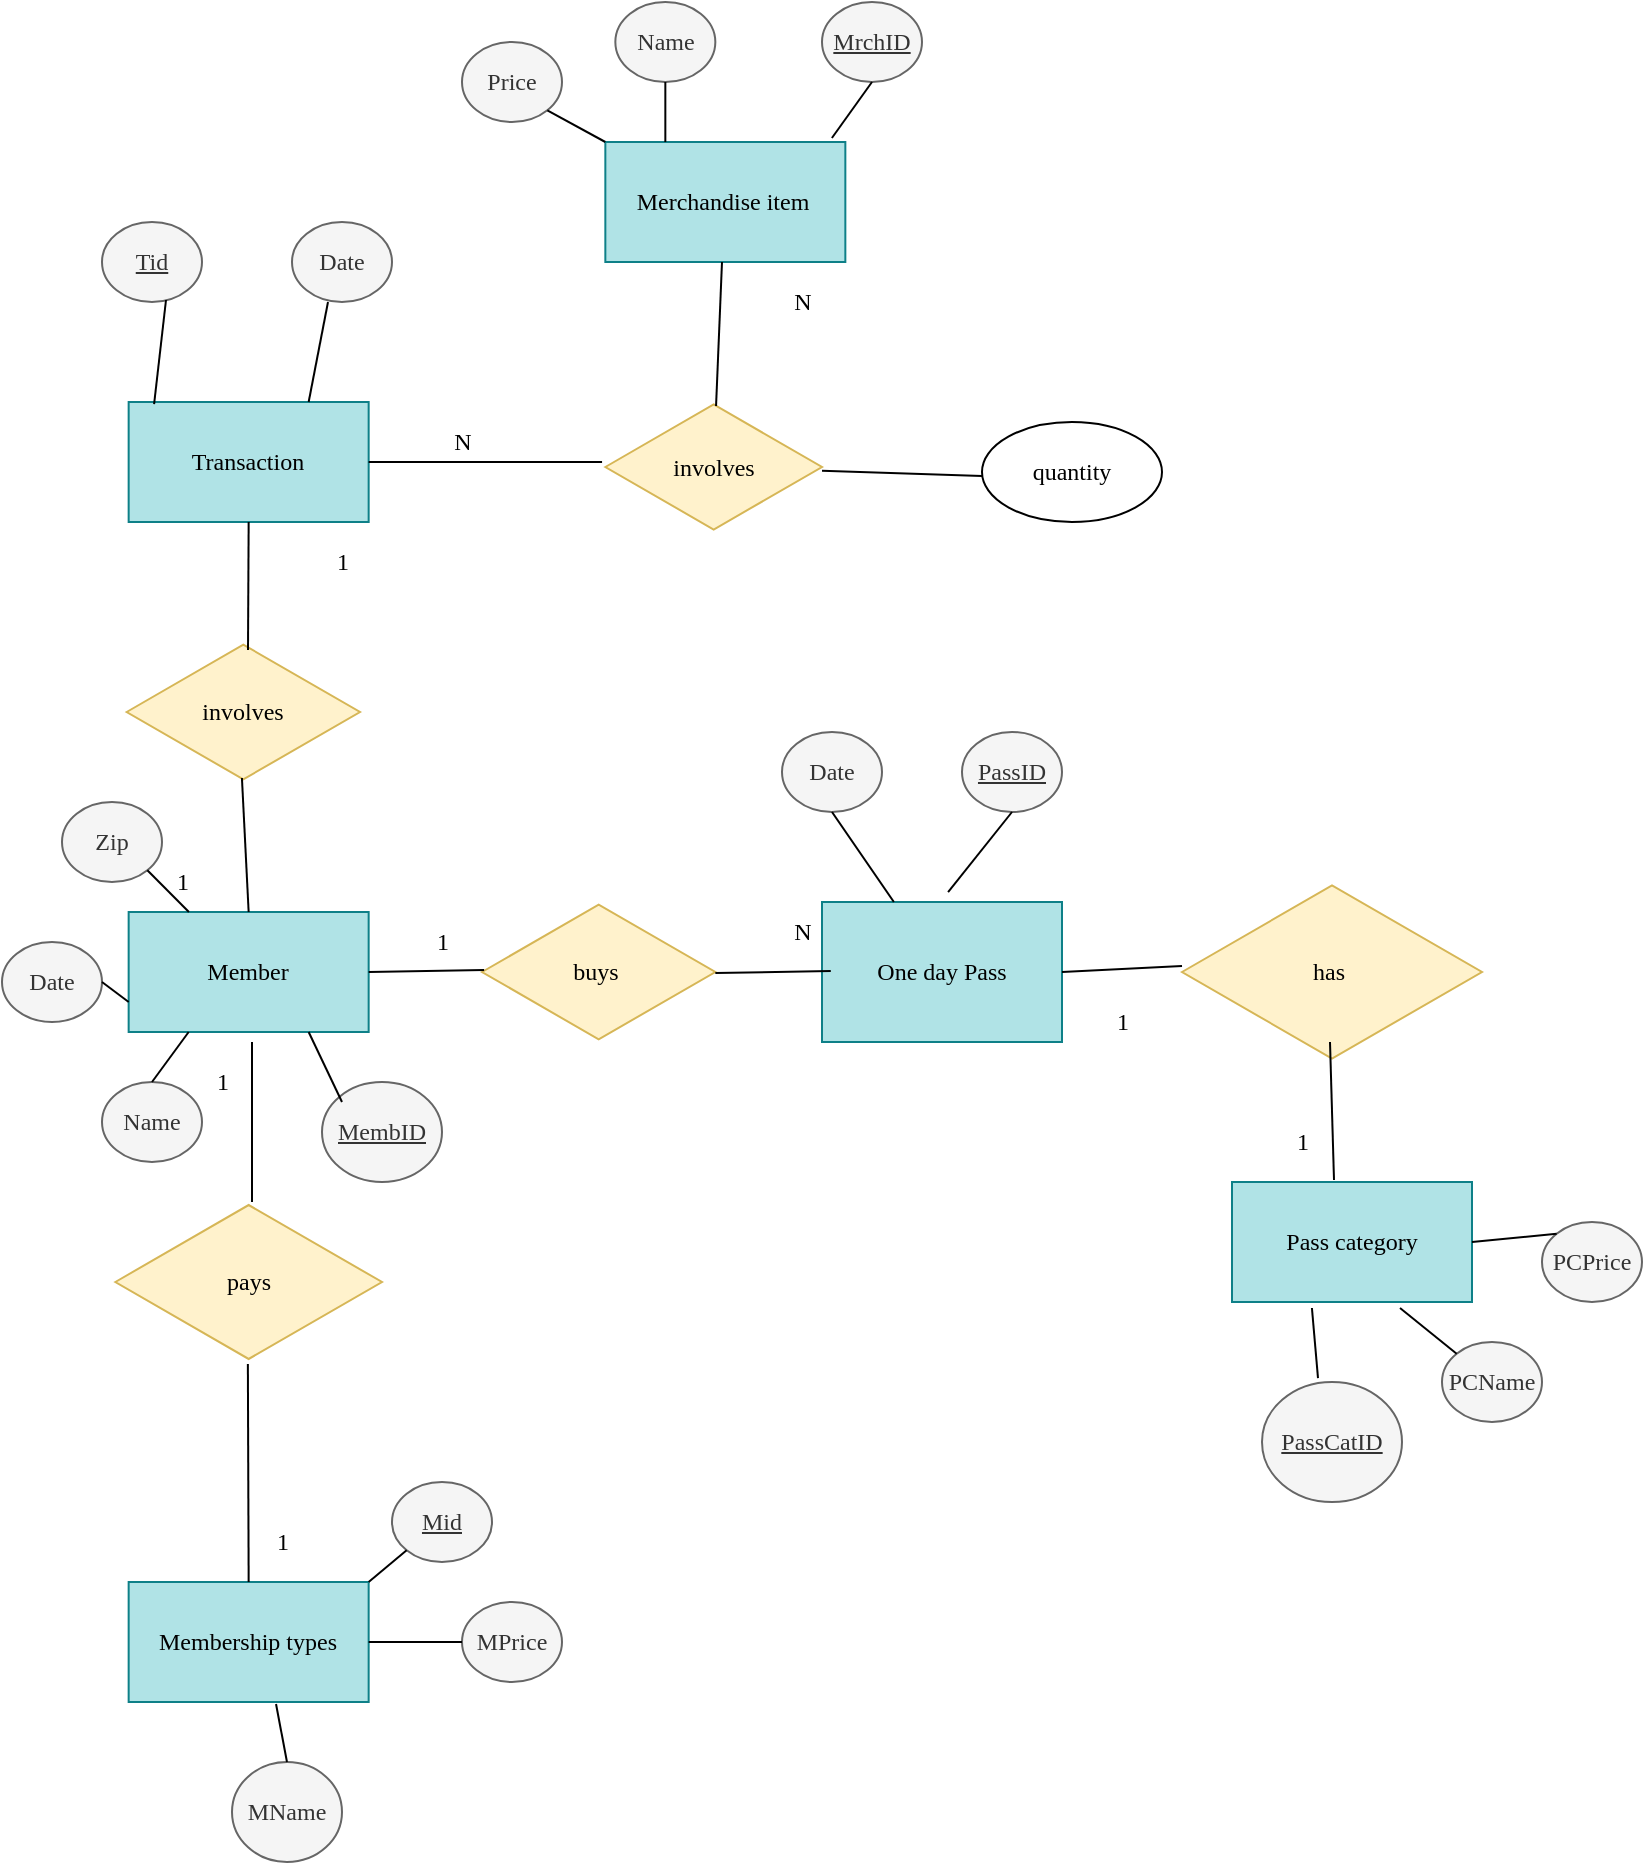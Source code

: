 <mxfile version="12.9.3" type="device"><diagram id="C5RBs43oDa-KdzZeNtuy" name="Page-1"><mxGraphModel dx="1695" dy="401" grid="1" gridSize="10" guides="1" tooltips="1" connect="1" arrows="1" fold="1" page="1" pageScale="1" pageWidth="827" pageHeight="1169" math="0" shadow="0"><root><mxCell id="WIyWlLk6GJQsqaUBKTNV-0"/><mxCell id="WIyWlLk6GJQsqaUBKTNV-1" parent="WIyWlLk6GJQsqaUBKTNV-0"/><mxCell id="L2iZ_SeLXm_2eEJYHiEt-24" value="&lt;font face=&quot;Verdana&quot;&gt;Merchandise item&amp;nbsp;&lt;/font&gt;" style="rounded=0;whiteSpace=wrap;html=1;fillColor=#b0e3e6;strokeColor=#0e8088;fontFamily=Garamond;align=center;" vertex="1" parent="WIyWlLk6GJQsqaUBKTNV-1"><mxGeometry x="291.67" y="290" width="120" height="60" as="geometry"/></mxCell><mxCell id="L2iZ_SeLXm_2eEJYHiEt-25" value="&lt;div style=&quot;text-align: justify&quot;&gt;&lt;span style=&quot;font-family: &amp;#34;verdana&amp;#34;&quot;&gt;Membership types&lt;/span&gt;&lt;/div&gt;" style="rounded=0;whiteSpace=wrap;html=1;fillColor=#b0e3e6;strokeColor=#0e8088;" vertex="1" parent="WIyWlLk6GJQsqaUBKTNV-1"><mxGeometry x="53.33" y="1010" width="120" height="60" as="geometry"/></mxCell><mxCell id="L2iZ_SeLXm_2eEJYHiEt-26" value="&lt;font face=&quot;Verdana&quot;&gt;Member&lt;/font&gt;" style="rounded=0;whiteSpace=wrap;html=1;fillColor=#b0e3e6;strokeColor=#0e8088;" vertex="1" parent="WIyWlLk6GJQsqaUBKTNV-1"><mxGeometry x="53.33" y="675" width="120" height="60" as="geometry"/></mxCell><mxCell id="L2iZ_SeLXm_2eEJYHiEt-28" value="&lt;font face=&quot;Verdana&quot;&gt;Pass category&lt;/font&gt;" style="rounded=0;whiteSpace=wrap;html=1;fillColor=#b0e3e6;strokeColor=#0e8088;align=center;" vertex="1" parent="WIyWlLk6GJQsqaUBKTNV-1"><mxGeometry x="605" y="810" width="120" height="60" as="geometry"/></mxCell><mxCell id="L2iZ_SeLXm_2eEJYHiEt-29" value="&lt;font face=&quot;Verdana&quot;&gt;Transaction&lt;/font&gt;" style="rounded=0;whiteSpace=wrap;html=1;fillColor=#b0e3e6;strokeColor=#0e8088;" vertex="1" parent="WIyWlLk6GJQsqaUBKTNV-1"><mxGeometry x="53.33" y="420" width="120" height="60" as="geometry"/></mxCell><mxCell id="L2iZ_SeLXm_2eEJYHiEt-30" value="&lt;font face=&quot;Verdana&quot;&gt;One day Pass&lt;/font&gt;" style="rounded=0;whiteSpace=wrap;html=1;fillColor=#b0e3e6;strokeColor=#0e8088;" vertex="1" parent="WIyWlLk6GJQsqaUBKTNV-1"><mxGeometry x="400" y="670" width="120" height="70" as="geometry"/></mxCell><mxCell id="L2iZ_SeLXm_2eEJYHiEt-32" value="&lt;font face=&quot;Verdana&quot;&gt;has&lt;/font&gt;&amp;nbsp;" style="html=1;whiteSpace=wrap;aspect=fixed;shape=isoRectangle;fontFamily=Garamond;fillColor=#fff2cc;strokeColor=#d6b656;" vertex="1" parent="WIyWlLk6GJQsqaUBKTNV-1"><mxGeometry x="580" y="660" width="150" height="90" as="geometry"/></mxCell><mxCell id="L2iZ_SeLXm_2eEJYHiEt-33" value="&lt;font face=&quot;Verdana&quot;&gt;involves&lt;/font&gt;" style="html=1;whiteSpace=wrap;aspect=fixed;shape=isoRectangle;fontFamily=Garamond;fillColor=#fff2cc;strokeColor=#d6b656;" vertex="1" parent="WIyWlLk6GJQsqaUBKTNV-1"><mxGeometry x="291.67" y="420" width="108.33" height="65" as="geometry"/></mxCell><mxCell id="L2iZ_SeLXm_2eEJYHiEt-34" value="&lt;font face=&quot;Verdana&quot;&gt;buys&amp;nbsp;&lt;/font&gt;" style="html=1;whiteSpace=wrap;aspect=fixed;shape=isoRectangle;fontFamily=Garamond;fillColor=#fff2cc;strokeColor=#d6b656;" vertex="1" parent="WIyWlLk6GJQsqaUBKTNV-1"><mxGeometry x="230" y="670" width="116.67" height="70" as="geometry"/></mxCell><mxCell id="L2iZ_SeLXm_2eEJYHiEt-37" value="&lt;font face=&quot;Verdana&quot;&gt;involves&lt;/font&gt;" style="html=1;whiteSpace=wrap;aspect=fixed;shape=isoRectangle;fontFamily=Garamond;fillColor=#fff2cc;strokeColor=#d6b656;" vertex="1" parent="WIyWlLk6GJQsqaUBKTNV-1"><mxGeometry x="52.33" y="540" width="116.67" height="70" as="geometry"/></mxCell><mxCell id="L2iZ_SeLXm_2eEJYHiEt-39" value="&lt;font face=&quot;Verdana&quot;&gt;pays&lt;/font&gt;" style="html=1;whiteSpace=wrap;aspect=fixed;shape=isoRectangle;fontFamily=Garamond;fillColor=#fff2cc;strokeColor=#d6b656;" vertex="1" parent="WIyWlLk6GJQsqaUBKTNV-1"><mxGeometry x="46.67" y="820" width="133.33" height="80" as="geometry"/></mxCell><mxCell id="L2iZ_SeLXm_2eEJYHiEt-41" value="" style="endArrow=none;html=1;fontFamily=Garamond;" edge="1" parent="WIyWlLk6GJQsqaUBKTNV-1"><mxGeometry width="50" height="50" relative="1" as="geometry"><mxPoint x="115" y="740" as="sourcePoint"/><mxPoint x="115" y="820" as="targetPoint"/><Array as="points"/></mxGeometry></mxCell><mxCell id="L2iZ_SeLXm_2eEJYHiEt-43" value="" style="endArrow=none;html=1;fontFamily=Garamond;entryX=0.009;entryY=0.486;entryDx=0;entryDy=0;entryPerimeter=0;exitX=1;exitY=0.5;exitDx=0;exitDy=0;" edge="1" parent="WIyWlLk6GJQsqaUBKTNV-1" source="L2iZ_SeLXm_2eEJYHiEt-26" target="L2iZ_SeLXm_2eEJYHiEt-34"><mxGeometry width="50" height="50" relative="1" as="geometry"><mxPoint x="390" y="550" as="sourcePoint"/><mxPoint x="440" y="500" as="targetPoint"/></mxGeometry></mxCell><mxCell id="L2iZ_SeLXm_2eEJYHiEt-45" value="" style="endArrow=none;html=1;fontFamily=Garamond;entryX=0.5;entryY=0;entryDx=0;entryDy=0;exitX=0.497;exitY=1.013;exitDx=0;exitDy=0;exitPerimeter=0;" edge="1" parent="WIyWlLk6GJQsqaUBKTNV-1" source="L2iZ_SeLXm_2eEJYHiEt-39" target="L2iZ_SeLXm_2eEJYHiEt-25"><mxGeometry width="50" height="50" relative="1" as="geometry"><mxPoint x="53.33" y="960" as="sourcePoint"/><mxPoint x="163.33" y="940" as="targetPoint"/><Array as="points"/></mxGeometry></mxCell><mxCell id="L2iZ_SeLXm_2eEJYHiEt-54" value="" style="endArrow=none;html=1;fontFamily=Garamond;entryX=0.009;entryY=0.486;entryDx=0;entryDy=0;entryPerimeter=0;exitX=1;exitY=0.5;exitDx=0;exitDy=0;" edge="1" parent="WIyWlLk6GJQsqaUBKTNV-1"><mxGeometry width="50" height="50" relative="1" as="geometry"><mxPoint x="346.67" y="705.48" as="sourcePoint"/><mxPoint x="404.39" y="704.5" as="targetPoint"/></mxGeometry></mxCell><mxCell id="L2iZ_SeLXm_2eEJYHiEt-56" value="1" style="text;html=1;align=center;verticalAlign=middle;resizable=0;points=[];autosize=1;fontFamily=Garamond;" vertex="1" parent="WIyWlLk6GJQsqaUBKTNV-1"><mxGeometry x="120" y="980" width="20" height="20" as="geometry"/></mxCell><mxCell id="L2iZ_SeLXm_2eEJYHiEt-57" value="" style="endArrow=none;html=1;fontFamily=Garamond;exitX=0.425;exitY=-0.017;exitDx=0;exitDy=0;exitPerimeter=0;" edge="1" parent="WIyWlLk6GJQsqaUBKTNV-1" source="L2iZ_SeLXm_2eEJYHiEt-28"><mxGeometry width="50" height="50" relative="1" as="geometry"><mxPoint x="440" y="830" as="sourcePoint"/><mxPoint x="654" y="740" as="targetPoint"/></mxGeometry></mxCell><mxCell id="L2iZ_SeLXm_2eEJYHiEt-58" value="" style="endArrow=none;html=1;fontFamily=Garamond;entryX=0;entryY=0.467;entryDx=0;entryDy=0;entryPerimeter=0;exitX=1;exitY=0.5;exitDx=0;exitDy=0;" edge="1" parent="WIyWlLk6GJQsqaUBKTNV-1" source="L2iZ_SeLXm_2eEJYHiEt-30" target="L2iZ_SeLXm_2eEJYHiEt-32"><mxGeometry width="50" height="50" relative="1" as="geometry"><mxPoint x="532.28" y="700.48" as="sourcePoint"/><mxPoint x="590.0" y="699.5" as="targetPoint"/></mxGeometry></mxCell><mxCell id="L2iZ_SeLXm_2eEJYHiEt-62" value="" style="endArrow=none;html=1;fontFamily=Garamond;entryX=0.494;entryY=0.971;entryDx=0;entryDy=0;entryPerimeter=0;exitX=0.5;exitY=0;exitDx=0;exitDy=0;" edge="1" parent="WIyWlLk6GJQsqaUBKTNV-1" source="L2iZ_SeLXm_2eEJYHiEt-26" target="L2iZ_SeLXm_2eEJYHiEt-37"><mxGeometry width="50" height="50" relative="1" as="geometry"><mxPoint x="120" y="630" as="sourcePoint"/><mxPoint x="117.95" y="573" as="targetPoint"/></mxGeometry></mxCell><mxCell id="L2iZ_SeLXm_2eEJYHiEt-63" value="" style="endArrow=none;html=1;fontFamily=Garamond;entryX=0.5;entryY=1;entryDx=0;entryDy=0;exitX=0.52;exitY=0.057;exitDx=0;exitDy=0;exitPerimeter=0;" edge="1" parent="WIyWlLk6GJQsqaUBKTNV-1" source="L2iZ_SeLXm_2eEJYHiEt-37" target="L2iZ_SeLXm_2eEJYHiEt-29"><mxGeometry width="50" height="50" relative="1" as="geometry"><mxPoint x="100" y="510" as="sourcePoint"/><mxPoint x="97.95" y="453" as="targetPoint"/></mxGeometry></mxCell><mxCell id="L2iZ_SeLXm_2eEJYHiEt-65" value="" style="endArrow=none;html=1;fontFamily=Garamond;entryX=-0.015;entryY=0.462;entryDx=0;entryDy=0;entryPerimeter=0;exitX=1;exitY=0.5;exitDx=0;exitDy=0;" edge="1" parent="WIyWlLk6GJQsqaUBKTNV-1" source="L2iZ_SeLXm_2eEJYHiEt-29" target="L2iZ_SeLXm_2eEJYHiEt-33"><mxGeometry width="50" height="50" relative="1" as="geometry"><mxPoint x="230" y="440" as="sourcePoint"/><mxPoint x="287.72" y="439.02" as="targetPoint"/></mxGeometry></mxCell><mxCell id="L2iZ_SeLXm_2eEJYHiEt-66" value="" style="endArrow=none;html=1;fontFamily=Garamond;exitX=0.511;exitY=0.031;exitDx=0;exitDy=0;exitPerimeter=0;" edge="1" parent="WIyWlLk6GJQsqaUBKTNV-1" source="L2iZ_SeLXm_2eEJYHiEt-33"><mxGeometry width="50" height="50" relative="1" as="geometry"><mxPoint x="350" y="390" as="sourcePoint"/><mxPoint x="350" y="350" as="targetPoint"/></mxGeometry></mxCell><mxCell id="L2iZ_SeLXm_2eEJYHiEt-67" value="" style="endArrow=none;html=1;fontFamily=Garamond;" edge="1" parent="WIyWlLk6GJQsqaUBKTNV-1" source="L2iZ_SeLXm_2eEJYHiEt-33"><mxGeometry width="50" height="50" relative="1" as="geometry"><mxPoint x="450" y="440" as="sourcePoint"/><mxPoint x="480" y="457" as="targetPoint"/></mxGeometry></mxCell><mxCell id="L2iZ_SeLXm_2eEJYHiEt-69" value="&lt;font face=&quot;Verdana&quot;&gt;quantity&lt;/font&gt;" style="ellipse;whiteSpace=wrap;html=1;fontFamily=Garamond;" vertex="1" parent="WIyWlLk6GJQsqaUBKTNV-1"><mxGeometry x="480" y="430" width="90" height="50" as="geometry"/></mxCell><mxCell id="L2iZ_SeLXm_2eEJYHiEt-70" value="1" style="text;html=1;align=center;verticalAlign=middle;resizable=0;points=[];autosize=1;fontFamily=Garamond;" vertex="1" parent="WIyWlLk6GJQsqaUBKTNV-1"><mxGeometry x="90" y="750" width="20" height="20" as="geometry"/></mxCell><mxCell id="L2iZ_SeLXm_2eEJYHiEt-71" value="N" style="text;html=1;align=center;verticalAlign=middle;resizable=0;points=[];autosize=1;fontFamily=Garamond;" vertex="1" parent="WIyWlLk6GJQsqaUBKTNV-1"><mxGeometry x="380" y="675" width="20" height="20" as="geometry"/></mxCell><mxCell id="L2iZ_SeLXm_2eEJYHiEt-72" value="1" style="text;html=1;align=center;verticalAlign=middle;resizable=0;points=[];autosize=1;fontFamily=Garamond;" vertex="1" parent="WIyWlLk6GJQsqaUBKTNV-1"><mxGeometry x="200" y="680" width="20" height="20" as="geometry"/></mxCell><mxCell id="L2iZ_SeLXm_2eEJYHiEt-73" value="1" style="text;html=1;align=center;verticalAlign=middle;resizable=0;points=[];autosize=1;fontFamily=Garamond;" vertex="1" parent="WIyWlLk6GJQsqaUBKTNV-1"><mxGeometry x="630" y="780" width="20" height="20" as="geometry"/></mxCell><mxCell id="L2iZ_SeLXm_2eEJYHiEt-74" value="1" style="text;html=1;align=center;verticalAlign=middle;resizable=0;points=[];autosize=1;fontFamily=Garamond;" vertex="1" parent="WIyWlLk6GJQsqaUBKTNV-1"><mxGeometry x="540" y="720" width="20" height="20" as="geometry"/></mxCell><mxCell id="L2iZ_SeLXm_2eEJYHiEt-75" value="1" style="text;html=1;align=center;verticalAlign=middle;resizable=0;points=[];autosize=1;fontFamily=Garamond;" vertex="1" parent="WIyWlLk6GJQsqaUBKTNV-1"><mxGeometry x="150" y="490" width="20" height="20" as="geometry"/></mxCell><mxCell id="L2iZ_SeLXm_2eEJYHiEt-76" value="1" style="text;html=1;align=center;verticalAlign=middle;resizable=0;points=[];autosize=1;fontFamily=Garamond;" vertex="1" parent="WIyWlLk6GJQsqaUBKTNV-1"><mxGeometry x="70" y="650" width="20" height="20" as="geometry"/></mxCell><mxCell id="L2iZ_SeLXm_2eEJYHiEt-77" value="N" style="text;html=1;align=center;verticalAlign=middle;resizable=0;points=[];autosize=1;fontFamily=Garamond;" vertex="1" parent="WIyWlLk6GJQsqaUBKTNV-1"><mxGeometry x="210" y="430" width="20" height="20" as="geometry"/></mxCell><mxCell id="L2iZ_SeLXm_2eEJYHiEt-78" value="N" style="text;html=1;align=center;verticalAlign=middle;resizable=0;points=[];autosize=1;fontFamily=Garamond;" vertex="1" parent="WIyWlLk6GJQsqaUBKTNV-1"><mxGeometry x="380" y="360" width="20" height="20" as="geometry"/></mxCell><mxCell id="L2iZ_SeLXm_2eEJYHiEt-79" value="&lt;font face=&quot;Verdana&quot;&gt;Name&lt;/font&gt;" style="ellipse;whiteSpace=wrap;html=1;fontFamily=Garamond;fillColor=#f5f5f5;strokeColor=#666666;fontColor=#333333;" vertex="1" parent="WIyWlLk6GJQsqaUBKTNV-1"><mxGeometry x="296.67" y="220" width="50" height="40" as="geometry"/></mxCell><mxCell id="L2iZ_SeLXm_2eEJYHiEt-80" value="&lt;font face=&quot;Verdana&quot;&gt;Price&lt;/font&gt;" style="ellipse;whiteSpace=wrap;html=1;fontFamily=Garamond;fillColor=#f5f5f5;strokeColor=#666666;fontColor=#333333;" vertex="1" parent="WIyWlLk6GJQsqaUBKTNV-1"><mxGeometry x="220" y="240" width="50" height="40" as="geometry"/></mxCell><mxCell id="L2iZ_SeLXm_2eEJYHiEt-81" value="&lt;font face=&quot;Verdana&quot;&gt;PCName&lt;/font&gt;" style="ellipse;whiteSpace=wrap;html=1;fontFamily=Garamond;fillColor=#f5f5f5;strokeColor=#666666;fontColor=#333333;" vertex="1" parent="WIyWlLk6GJQsqaUBKTNV-1"><mxGeometry x="710" y="890" width="50" height="40" as="geometry"/></mxCell><mxCell id="L2iZ_SeLXm_2eEJYHiEt-82" value="&lt;font face=&quot;Verdana&quot;&gt;&lt;u&gt;MembID&lt;/u&gt;&lt;/font&gt;" style="ellipse;whiteSpace=wrap;html=1;fontFamily=Garamond;fillColor=#f5f5f5;strokeColor=#666666;fontColor=#333333;" vertex="1" parent="WIyWlLk6GJQsqaUBKTNV-1"><mxGeometry x="150" y="760" width="60" height="50" as="geometry"/></mxCell><mxCell id="L2iZ_SeLXm_2eEJYHiEt-83" value="&lt;font face=&quot;Verdana&quot;&gt;MPrice&lt;/font&gt;" style="ellipse;whiteSpace=wrap;html=1;fontFamily=Garamond;fillColor=#f5f5f5;strokeColor=#666666;fontColor=#333333;" vertex="1" parent="WIyWlLk6GJQsqaUBKTNV-1"><mxGeometry x="220" y="1020" width="50" height="40" as="geometry"/></mxCell><mxCell id="L2iZ_SeLXm_2eEJYHiEt-84" value="&lt;font face=&quot;Verdana&quot;&gt;&lt;u&gt;Mid&lt;/u&gt;&lt;/font&gt;" style="ellipse;whiteSpace=wrap;html=1;fontFamily=Garamond;fillColor=#f5f5f5;strokeColor=#666666;fontColor=#333333;" vertex="1" parent="WIyWlLk6GJQsqaUBKTNV-1"><mxGeometry x="185" y="960" width="50" height="40" as="geometry"/></mxCell><mxCell id="L2iZ_SeLXm_2eEJYHiEt-85" value="&lt;font face=&quot;Verdana&quot;&gt;&lt;u&gt;PassCatID&lt;/u&gt;&lt;/font&gt;" style="ellipse;whiteSpace=wrap;html=1;fontFamily=Garamond;fillColor=#f5f5f5;strokeColor=#666666;fontColor=#333333;" vertex="1" parent="WIyWlLk6GJQsqaUBKTNV-1"><mxGeometry x="620" y="910" width="70" height="60" as="geometry"/></mxCell><mxCell id="L2iZ_SeLXm_2eEJYHiEt-86" value="&lt;font face=&quot;Verdana&quot;&gt;Date&lt;/font&gt;" style="ellipse;whiteSpace=wrap;html=1;fontFamily=Garamond;fillColor=#f5f5f5;strokeColor=#666666;fontColor=#333333;" vertex="1" parent="WIyWlLk6GJQsqaUBKTNV-1"><mxGeometry x="380" y="585" width="50" height="40" as="geometry"/></mxCell><mxCell id="L2iZ_SeLXm_2eEJYHiEt-87" value="&lt;font face=&quot;Verdana&quot;&gt;&lt;u&gt;MrchID&lt;/u&gt;&lt;/font&gt;" style="ellipse;whiteSpace=wrap;html=1;fontFamily=Garamond;fillColor=#f5f5f5;strokeColor=#666666;fontColor=#333333;" vertex="1" parent="WIyWlLk6GJQsqaUBKTNV-1"><mxGeometry x="400" y="220" width="50" height="40" as="geometry"/></mxCell><mxCell id="L2iZ_SeLXm_2eEJYHiEt-88" value="&lt;font face=&quot;Verdana&quot;&gt;PCPrice&lt;/font&gt;" style="ellipse;whiteSpace=wrap;html=1;fontFamily=Garamond;fillColor=#f5f5f5;strokeColor=#666666;fontColor=#333333;" vertex="1" parent="WIyWlLk6GJQsqaUBKTNV-1"><mxGeometry x="760" y="830" width="50" height="40" as="geometry"/></mxCell><mxCell id="L2iZ_SeLXm_2eEJYHiEt-89" value="&lt;font face=&quot;Verdana&quot;&gt;Date&lt;/font&gt;" style="ellipse;whiteSpace=wrap;html=1;fontFamily=Garamond;fillColor=#f5f5f5;strokeColor=#666666;fontColor=#333333;" vertex="1" parent="WIyWlLk6GJQsqaUBKTNV-1"><mxGeometry x="135" y="330" width="50" height="40" as="geometry"/></mxCell><mxCell id="L2iZ_SeLXm_2eEJYHiEt-90" value="&lt;font face=&quot;Verdana&quot;&gt;&lt;u&gt;Tid&lt;/u&gt;&lt;/font&gt;" style="ellipse;whiteSpace=wrap;html=1;fontFamily=Garamond;fillColor=#f5f5f5;strokeColor=#666666;fontColor=#333333;" vertex="1" parent="WIyWlLk6GJQsqaUBKTNV-1"><mxGeometry x="40" y="330" width="50" height="40" as="geometry"/></mxCell><mxCell id="L2iZ_SeLXm_2eEJYHiEt-91" value="&lt;font face=&quot;Verdana&quot;&gt;&lt;u&gt;PassID&lt;/u&gt;&lt;/font&gt;" style="ellipse;whiteSpace=wrap;html=1;fontFamily=Garamond;fillColor=#f5f5f5;strokeColor=#666666;fontColor=#333333;" vertex="1" parent="WIyWlLk6GJQsqaUBKTNV-1"><mxGeometry x="470" y="585" width="50" height="40" as="geometry"/></mxCell><mxCell id="L2iZ_SeLXm_2eEJYHiEt-97" value="&lt;font face=&quot;Verdana&quot;&gt;Date&lt;/font&gt;" style="ellipse;whiteSpace=wrap;html=1;fontFamily=Garamond;fillColor=#f5f5f5;strokeColor=#666666;fontColor=#333333;" vertex="1" parent="WIyWlLk6GJQsqaUBKTNV-1"><mxGeometry x="-10" y="690" width="50" height="40" as="geometry"/></mxCell><mxCell id="L2iZ_SeLXm_2eEJYHiEt-98" value="&lt;font face=&quot;Verdana&quot;&gt;Name&lt;/font&gt;" style="ellipse;whiteSpace=wrap;html=1;fontFamily=Garamond;fillColor=#f5f5f5;strokeColor=#666666;fontColor=#333333;" vertex="1" parent="WIyWlLk6GJQsqaUBKTNV-1"><mxGeometry x="40" y="760" width="50" height="40" as="geometry"/></mxCell><mxCell id="L2iZ_SeLXm_2eEJYHiEt-99" value="&lt;font face=&quot;Verdana&quot;&gt;Zip&lt;/font&gt;" style="ellipse;whiteSpace=wrap;html=1;fontFamily=Garamond;fillColor=#f5f5f5;strokeColor=#666666;fontColor=#333333;" vertex="1" parent="WIyWlLk6GJQsqaUBKTNV-1"><mxGeometry x="20" y="620" width="50" height="40" as="geometry"/></mxCell><mxCell id="L2iZ_SeLXm_2eEJYHiEt-101" value="&lt;font face=&quot;Verdana&quot;&gt;MName&lt;/font&gt;" style="ellipse;whiteSpace=wrap;html=1;fontFamily=Garamond;fillColor=#f5f5f5;strokeColor=#666666;fontColor=#333333;" vertex="1" parent="WIyWlLk6GJQsqaUBKTNV-1"><mxGeometry x="105" y="1100" width="55" height="50" as="geometry"/></mxCell><mxCell id="L2iZ_SeLXm_2eEJYHiEt-102" value="" style="endArrow=none;html=1;fontFamily=Garamond;entryX=0.4;entryY=-0.033;entryDx=0;entryDy=0;entryPerimeter=0;exitX=0.333;exitY=1.05;exitDx=0;exitDy=0;exitPerimeter=0;" edge="1" parent="WIyWlLk6GJQsqaUBKTNV-1" source="L2iZ_SeLXm_2eEJYHiEt-28" target="L2iZ_SeLXm_2eEJYHiEt-85"><mxGeometry width="50" height="50" relative="1" as="geometry"><mxPoint x="400" y="750" as="sourcePoint"/><mxPoint x="450" y="700" as="targetPoint"/></mxGeometry></mxCell><mxCell id="L2iZ_SeLXm_2eEJYHiEt-104" value="" style="endArrow=none;html=1;fontFamily=Garamond;exitX=0.75;exitY=1;exitDx=0;exitDy=0;" edge="1" parent="WIyWlLk6GJQsqaUBKTNV-1" source="L2iZ_SeLXm_2eEJYHiEt-26"><mxGeometry width="50" height="50" relative="1" as="geometry"><mxPoint x="260" y="830" as="sourcePoint"/><mxPoint x="160" y="770" as="targetPoint"/></mxGeometry></mxCell><mxCell id="L2iZ_SeLXm_2eEJYHiEt-105" value="" style="endArrow=none;html=1;fontFamily=Garamond;entryX=0.5;entryY=0;entryDx=0;entryDy=0;exitX=0.25;exitY=1;exitDx=0;exitDy=0;" edge="1" parent="WIyWlLk6GJQsqaUBKTNV-1" source="L2iZ_SeLXm_2eEJYHiEt-26" target="L2iZ_SeLXm_2eEJYHiEt-98"><mxGeometry width="50" height="50" relative="1" as="geometry"><mxPoint x="50" y="820" as="sourcePoint"/><mxPoint x="79.979" y="795" as="targetPoint"/></mxGeometry></mxCell><mxCell id="L2iZ_SeLXm_2eEJYHiEt-106" value="" style="endArrow=none;html=1;fontFamily=Garamond;entryX=1;entryY=0.5;entryDx=0;entryDy=0;exitX=0;exitY=0.75;exitDx=0;exitDy=0;" edge="1" parent="WIyWlLk6GJQsqaUBKTNV-1" source="L2iZ_SeLXm_2eEJYHiEt-26" target="L2iZ_SeLXm_2eEJYHiEt-97"><mxGeometry width="50" height="50" relative="1" as="geometry"><mxPoint y="750" as="sourcePoint"/><mxPoint x="-18.33" y="775" as="targetPoint"/></mxGeometry></mxCell><mxCell id="L2iZ_SeLXm_2eEJYHiEt-107" value="" style="endArrow=none;html=1;fontFamily=Garamond;exitX=1;exitY=1;exitDx=0;exitDy=0;" edge="1" parent="WIyWlLk6GJQsqaUBKTNV-1" source="L2iZ_SeLXm_2eEJYHiEt-99" target="L2iZ_SeLXm_2eEJYHiEt-26"><mxGeometry width="50" height="50" relative="1" as="geometry"><mxPoint x="20" y="670" as="sourcePoint"/><mxPoint x="1.67" y="695" as="targetPoint"/></mxGeometry></mxCell><mxCell id="L2iZ_SeLXm_2eEJYHiEt-108" value="" style="endArrow=none;html=1;fontFamily=Garamond;entryX=1;entryY=0;entryDx=0;entryDy=0;exitX=0;exitY=1;exitDx=0;exitDy=0;" edge="1" parent="WIyWlLk6GJQsqaUBKTNV-1" source="L2iZ_SeLXm_2eEJYHiEt-84" target="L2iZ_SeLXm_2eEJYHiEt-25"><mxGeometry width="50" height="50" relative="1" as="geometry"><mxPoint x="300" y="1010" as="sourcePoint"/><mxPoint x="281.67" y="1035" as="targetPoint"/></mxGeometry></mxCell><mxCell id="L2iZ_SeLXm_2eEJYHiEt-109" value="" style="endArrow=none;html=1;fontFamily=Garamond;entryX=0.5;entryY=0;entryDx=0;entryDy=0;exitX=0.614;exitY=1.017;exitDx=0;exitDy=0;exitPerimeter=0;" edge="1" parent="WIyWlLk6GJQsqaUBKTNV-1" source="L2iZ_SeLXm_2eEJYHiEt-25" target="L2iZ_SeLXm_2eEJYHiEt-101"><mxGeometry width="50" height="50" relative="1" as="geometry"><mxPoint x="350" y="1050" as="sourcePoint"/><mxPoint x="331.67" y="1075" as="targetPoint"/></mxGeometry></mxCell><mxCell id="L2iZ_SeLXm_2eEJYHiEt-110" value="" style="endArrow=none;html=1;fontFamily=Garamond;entryX=1;entryY=0.5;entryDx=0;entryDy=0;exitX=0;exitY=0.5;exitDx=0;exitDy=0;" edge="1" parent="WIyWlLk6GJQsqaUBKTNV-1" source="L2iZ_SeLXm_2eEJYHiEt-83" target="L2iZ_SeLXm_2eEJYHiEt-25"><mxGeometry width="50" height="50" relative="1" as="geometry"><mxPoint x="390" y="1010" as="sourcePoint"/><mxPoint x="371.67" y="1035" as="targetPoint"/></mxGeometry></mxCell><mxCell id="L2iZ_SeLXm_2eEJYHiEt-111" value="" style="endArrow=none;html=1;fontFamily=Garamond;entryX=0;entryY=0;entryDx=0;entryDy=0;exitX=0.7;exitY=1.05;exitDx=0;exitDy=0;exitPerimeter=0;" edge="1" parent="WIyWlLk6GJQsqaUBKTNV-1" source="L2iZ_SeLXm_2eEJYHiEt-28" target="L2iZ_SeLXm_2eEJYHiEt-81"><mxGeometry width="50" height="50" relative="1" as="geometry"><mxPoint x="690" y="890" as="sourcePoint"/><mxPoint x="693.04" y="925.02" as="targetPoint"/></mxGeometry></mxCell><mxCell id="L2iZ_SeLXm_2eEJYHiEt-112" value="" style="endArrow=none;html=1;fontFamily=Garamond;entryX=0;entryY=0;entryDx=0;entryDy=0;exitX=1;exitY=0.5;exitDx=0;exitDy=0;" edge="1" parent="WIyWlLk6GJQsqaUBKTNV-1" source="L2iZ_SeLXm_2eEJYHiEt-28" target="L2iZ_SeLXm_2eEJYHiEt-88"><mxGeometry width="50" height="50" relative="1" as="geometry"><mxPoint x="730" y="800" as="sourcePoint"/><mxPoint x="733.04" y="835.02" as="targetPoint"/></mxGeometry></mxCell><mxCell id="L2iZ_SeLXm_2eEJYHiEt-113" value="" style="endArrow=none;html=1;fontFamily=Garamond;entryX=0.4;entryY=-0.033;entryDx=0;entryDy=0;entryPerimeter=0;exitX=0.5;exitY=1;exitDx=0;exitDy=0;" edge="1" parent="WIyWlLk6GJQsqaUBKTNV-1" source="L2iZ_SeLXm_2eEJYHiEt-91"><mxGeometry width="50" height="50" relative="1" as="geometry"><mxPoint x="460" y="630" as="sourcePoint"/><mxPoint x="463.04" y="665.02" as="targetPoint"/></mxGeometry></mxCell><mxCell id="L2iZ_SeLXm_2eEJYHiEt-115" value="" style="endArrow=none;html=1;fontFamily=Garamond;exitX=0.5;exitY=1;exitDx=0;exitDy=0;" edge="1" parent="WIyWlLk6GJQsqaUBKTNV-1" source="L2iZ_SeLXm_2eEJYHiEt-86" target="L2iZ_SeLXm_2eEJYHiEt-30"><mxGeometry width="50" height="50" relative="1" as="geometry"><mxPoint x="320" y="620" as="sourcePoint"/><mxPoint x="323.04" y="655.02" as="targetPoint"/></mxGeometry></mxCell><mxCell id="L2iZ_SeLXm_2eEJYHiEt-116" value="" style="endArrow=none;html=1;fontFamily=Garamond;entryX=0.25;entryY=0;entryDx=0;entryDy=0;exitX=0.5;exitY=1;exitDx=0;exitDy=0;" edge="1" parent="WIyWlLk6GJQsqaUBKTNV-1" source="L2iZ_SeLXm_2eEJYHiEt-79" target="L2iZ_SeLXm_2eEJYHiEt-24"><mxGeometry width="50" height="50" relative="1" as="geometry"><mxPoint x="370" y="200" as="sourcePoint"/><mxPoint x="373.04" y="235.02" as="targetPoint"/></mxGeometry></mxCell><mxCell id="L2iZ_SeLXm_2eEJYHiEt-117" value="" style="endArrow=none;html=1;fontFamily=Garamond;entryX=0;entryY=0;entryDx=0;entryDy=0;exitX=1;exitY=1;exitDx=0;exitDy=0;" edge="1" parent="WIyWlLk6GJQsqaUBKTNV-1" source="L2iZ_SeLXm_2eEJYHiEt-80" target="L2iZ_SeLXm_2eEJYHiEt-24"><mxGeometry width="50" height="50" relative="1" as="geometry"><mxPoint x="500" y="170" as="sourcePoint"/><mxPoint x="503.04" y="205.02" as="targetPoint"/></mxGeometry></mxCell><mxCell id="L2iZ_SeLXm_2eEJYHiEt-118" value="" style="endArrow=none;html=1;fontFamily=Garamond;entryX=0.944;entryY=-0.033;entryDx=0;entryDy=0;entryPerimeter=0;exitX=0.5;exitY=1;exitDx=0;exitDy=0;" edge="1" parent="WIyWlLk6GJQsqaUBKTNV-1" source="L2iZ_SeLXm_2eEJYHiEt-87" target="L2iZ_SeLXm_2eEJYHiEt-24"><mxGeometry width="50" height="50" relative="1" as="geometry"><mxPoint x="470" y="310" as="sourcePoint"/><mxPoint x="473.04" y="345.02" as="targetPoint"/></mxGeometry></mxCell><mxCell id="L2iZ_SeLXm_2eEJYHiEt-119" value="" style="endArrow=none;html=1;fontFamily=Garamond;entryX=0.75;entryY=0;entryDx=0;entryDy=0;exitX=0.36;exitY=1;exitDx=0;exitDy=0;exitPerimeter=0;" edge="1" parent="WIyWlLk6GJQsqaUBKTNV-1" source="L2iZ_SeLXm_2eEJYHiEt-89" target="L2iZ_SeLXm_2eEJYHiEt-29"><mxGeometry width="50" height="50" relative="1" as="geometry"><mxPoint x="110" y="300" as="sourcePoint"/><mxPoint x="113.04" y="335.02" as="targetPoint"/></mxGeometry></mxCell><mxCell id="L2iZ_SeLXm_2eEJYHiEt-120" value="" style="endArrow=none;html=1;fontFamily=Garamond;entryX=0.106;entryY=0.017;entryDx=0;entryDy=0;entryPerimeter=0;exitX=0.64;exitY=0.975;exitDx=0;exitDy=0;exitPerimeter=0;" edge="1" parent="WIyWlLk6GJQsqaUBKTNV-1" source="L2iZ_SeLXm_2eEJYHiEt-90" target="L2iZ_SeLXm_2eEJYHiEt-29"><mxGeometry width="50" height="50" relative="1" as="geometry"><mxPoint x="100" y="250" as="sourcePoint"/><mxPoint x="103.04" y="285.02" as="targetPoint"/></mxGeometry></mxCell></root></mxGraphModel></diagram></mxfile>